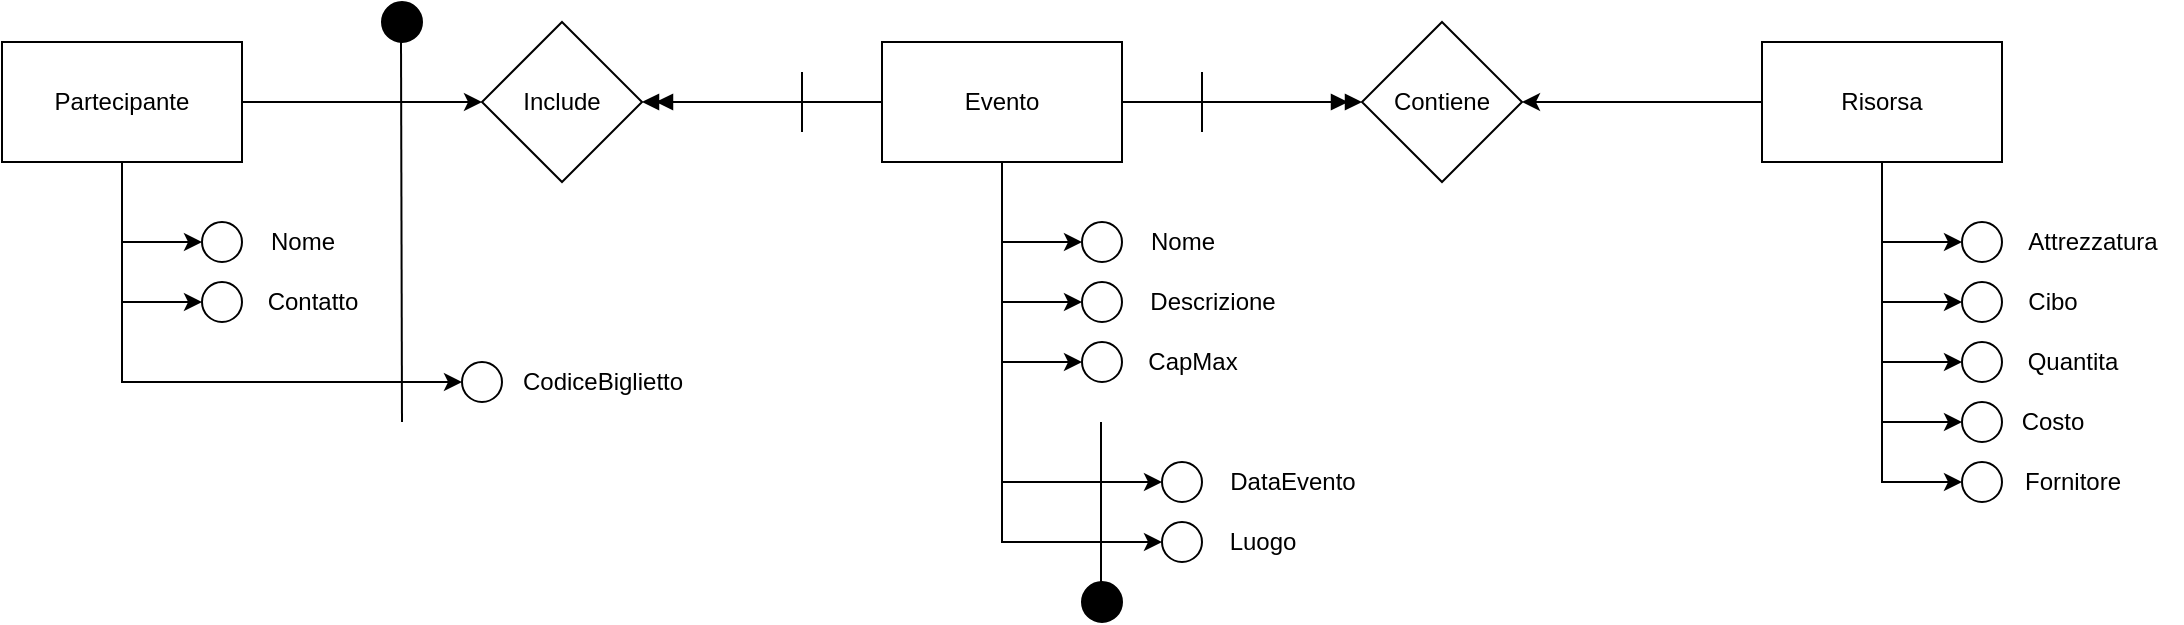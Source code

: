 <mxfile version="24.0.4" type="device">
  <diagram name="Pagina-1" id="9Hx1glb1ToDueiiUKnTw">
    <mxGraphModel dx="880" dy="532" grid="1" gridSize="10" guides="1" tooltips="1" connect="1" arrows="1" fold="1" page="1" pageScale="1" pageWidth="827" pageHeight="1169" math="0" shadow="0">
      <root>
        <mxCell id="0" />
        <mxCell id="1" parent="0" />
        <mxCell id="fZels1VW2LqqETpgGLc5-5" style="edgeStyle=orthogonalEdgeStyle;rounded=0;orthogonalLoop=1;jettySize=auto;html=1;endArrow=doubleBlock;endFill=1;" edge="1" parent="1" source="4bXNALxrbxy-ZR-reBOO-1" target="fZels1VW2LqqETpgGLc5-4">
          <mxGeometry relative="1" as="geometry" />
        </mxCell>
        <mxCell id="fZels1VW2LqqETpgGLc5-9" style="edgeStyle=orthogonalEdgeStyle;rounded=0;orthogonalLoop=1;jettySize=auto;html=1;entryX=1;entryY=0.5;entryDx=0;entryDy=0;endArrow=doubleBlock;endFill=1;" edge="1" parent="1" source="4bXNALxrbxy-ZR-reBOO-1" target="fZels1VW2LqqETpgGLc5-3">
          <mxGeometry relative="1" as="geometry" />
        </mxCell>
        <mxCell id="fZels1VW2LqqETpgGLc5-61" style="edgeStyle=orthogonalEdgeStyle;rounded=0;orthogonalLoop=1;jettySize=auto;html=1;entryX=0;entryY=0.5;entryDx=0;entryDy=0;" edge="1" parent="1" source="4bXNALxrbxy-ZR-reBOO-1" target="fZels1VW2LqqETpgGLc5-15">
          <mxGeometry relative="1" as="geometry" />
        </mxCell>
        <mxCell id="fZels1VW2LqqETpgGLc5-62" style="edgeStyle=orthogonalEdgeStyle;rounded=0;orthogonalLoop=1;jettySize=auto;html=1;entryX=0;entryY=0.5;entryDx=0;entryDy=0;" edge="1" parent="1" source="4bXNALxrbxy-ZR-reBOO-1" target="fZels1VW2LqqETpgGLc5-11">
          <mxGeometry relative="1" as="geometry" />
        </mxCell>
        <mxCell id="fZels1VW2LqqETpgGLc5-63" style="edgeStyle=orthogonalEdgeStyle;rounded=0;orthogonalLoop=1;jettySize=auto;html=1;entryX=0;entryY=0.5;entryDx=0;entryDy=0;" edge="1" parent="1" source="4bXNALxrbxy-ZR-reBOO-1" target="fZels1VW2LqqETpgGLc5-12">
          <mxGeometry relative="1" as="geometry" />
        </mxCell>
        <mxCell id="fZels1VW2LqqETpgGLc5-67" style="edgeStyle=orthogonalEdgeStyle;rounded=0;orthogonalLoop=1;jettySize=auto;html=1;entryX=0;entryY=0.5;entryDx=0;entryDy=0;" edge="1" parent="1" source="4bXNALxrbxy-ZR-reBOO-1" target="fZels1VW2LqqETpgGLc5-14">
          <mxGeometry relative="1" as="geometry">
            <Array as="points">
              <mxPoint x="540" y="470" />
            </Array>
          </mxGeometry>
        </mxCell>
        <mxCell id="fZels1VW2LqqETpgGLc5-68" style="edgeStyle=orthogonalEdgeStyle;rounded=0;orthogonalLoop=1;jettySize=auto;html=1;entryX=0;entryY=0.5;entryDx=0;entryDy=0;" edge="1" parent="1" source="4bXNALxrbxy-ZR-reBOO-1" target="fZels1VW2LqqETpgGLc5-13">
          <mxGeometry relative="1" as="geometry">
            <Array as="points">
              <mxPoint x="540" y="500" />
            </Array>
          </mxGeometry>
        </mxCell>
        <mxCell id="4bXNALxrbxy-ZR-reBOO-1" value="Evento" style="rounded=0;whiteSpace=wrap;html=1;" parent="1" vertex="1">
          <mxGeometry x="480" y="250" width="120" height="60" as="geometry" />
        </mxCell>
        <mxCell id="fZels1VW2LqqETpgGLc5-6" style="edgeStyle=orthogonalEdgeStyle;rounded=0;orthogonalLoop=1;jettySize=auto;html=1;" edge="1" parent="1" source="fZels1VW2LqqETpgGLc5-1" target="fZels1VW2LqqETpgGLc5-4">
          <mxGeometry relative="1" as="geometry" />
        </mxCell>
        <mxCell id="fZels1VW2LqqETpgGLc5-24" style="edgeStyle=orthogonalEdgeStyle;rounded=0;orthogonalLoop=1;jettySize=auto;html=1;entryX=0;entryY=0.5;entryDx=0;entryDy=0;" edge="1" parent="1" source="fZels1VW2LqqETpgGLc5-1" target="fZels1VW2LqqETpgGLc5-23">
          <mxGeometry relative="1" as="geometry" />
        </mxCell>
        <mxCell id="fZels1VW2LqqETpgGLc5-25" style="edgeStyle=orthogonalEdgeStyle;rounded=0;orthogonalLoop=1;jettySize=auto;html=1;entryX=0;entryY=0.5;entryDx=0;entryDy=0;" edge="1" parent="1" source="fZels1VW2LqqETpgGLc5-1" target="fZels1VW2LqqETpgGLc5-19">
          <mxGeometry relative="1" as="geometry" />
        </mxCell>
        <mxCell id="fZels1VW2LqqETpgGLc5-26" style="edgeStyle=orthogonalEdgeStyle;rounded=0;orthogonalLoop=1;jettySize=auto;html=1;entryX=0;entryY=0.5;entryDx=0;entryDy=0;" edge="1" parent="1" source="fZels1VW2LqqETpgGLc5-1" target="fZels1VW2LqqETpgGLc5-20">
          <mxGeometry relative="1" as="geometry" />
        </mxCell>
        <mxCell id="fZels1VW2LqqETpgGLc5-27" style="edgeStyle=orthogonalEdgeStyle;rounded=0;orthogonalLoop=1;jettySize=auto;html=1;entryX=0;entryY=0.5;entryDx=0;entryDy=0;" edge="1" parent="1" source="fZels1VW2LqqETpgGLc5-1" target="fZels1VW2LqqETpgGLc5-22">
          <mxGeometry relative="1" as="geometry" />
        </mxCell>
        <mxCell id="fZels1VW2LqqETpgGLc5-54" style="edgeStyle=orthogonalEdgeStyle;rounded=0;orthogonalLoop=1;jettySize=auto;html=1;entryX=0;entryY=0.5;entryDx=0;entryDy=0;" edge="1" parent="1" source="fZels1VW2LqqETpgGLc5-1" target="fZels1VW2LqqETpgGLc5-53">
          <mxGeometry relative="1" as="geometry" />
        </mxCell>
        <mxCell id="fZels1VW2LqqETpgGLc5-1" value="Risorsa" style="rounded=0;whiteSpace=wrap;html=1;" vertex="1" parent="1">
          <mxGeometry x="920" y="250" width="120" height="60" as="geometry" />
        </mxCell>
        <mxCell id="fZels1VW2LqqETpgGLc5-10" style="edgeStyle=orthogonalEdgeStyle;rounded=0;orthogonalLoop=1;jettySize=auto;html=1;entryX=0;entryY=0.5;entryDx=0;entryDy=0;" edge="1" parent="1" source="fZels1VW2LqqETpgGLc5-2" target="fZels1VW2LqqETpgGLc5-3">
          <mxGeometry relative="1" as="geometry" />
        </mxCell>
        <mxCell id="fZels1VW2LqqETpgGLc5-59" style="edgeStyle=orthogonalEdgeStyle;rounded=0;orthogonalLoop=1;jettySize=auto;html=1;entryX=0;entryY=0.5;entryDx=0;entryDy=0;" edge="1" parent="1" source="fZels1VW2LqqETpgGLc5-2" target="fZels1VW2LqqETpgGLc5-18">
          <mxGeometry relative="1" as="geometry" />
        </mxCell>
        <mxCell id="fZels1VW2LqqETpgGLc5-60" style="edgeStyle=orthogonalEdgeStyle;rounded=0;orthogonalLoop=1;jettySize=auto;html=1;entryX=0;entryY=0.5;entryDx=0;entryDy=0;" edge="1" parent="1" source="fZels1VW2LqqETpgGLc5-2" target="fZels1VW2LqqETpgGLc5-17">
          <mxGeometry relative="1" as="geometry" />
        </mxCell>
        <mxCell id="fZels1VW2LqqETpgGLc5-78" style="edgeStyle=orthogonalEdgeStyle;rounded=0;orthogonalLoop=1;jettySize=auto;html=1;entryX=0;entryY=0.5;entryDx=0;entryDy=0;" edge="1" parent="1" source="fZels1VW2LqqETpgGLc5-2" target="fZels1VW2LqqETpgGLc5-74">
          <mxGeometry relative="1" as="geometry">
            <Array as="points">
              <mxPoint x="100" y="420" />
            </Array>
          </mxGeometry>
        </mxCell>
        <mxCell id="fZels1VW2LqqETpgGLc5-2" value="Partecipante" style="rounded=0;whiteSpace=wrap;html=1;" vertex="1" parent="1">
          <mxGeometry x="40" y="250" width="120" height="60" as="geometry" />
        </mxCell>
        <mxCell id="fZels1VW2LqqETpgGLc5-3" value="Include" style="rhombus;whiteSpace=wrap;html=1;" vertex="1" parent="1">
          <mxGeometry x="280" y="240" width="80" height="80" as="geometry" />
        </mxCell>
        <mxCell id="fZels1VW2LqqETpgGLc5-4" value="Contiene" style="rhombus;whiteSpace=wrap;html=1;" vertex="1" parent="1">
          <mxGeometry x="720" y="240" width="80" height="80" as="geometry" />
        </mxCell>
        <mxCell id="fZels1VW2LqqETpgGLc5-11" value="" style="ellipse;whiteSpace=wrap;html=1;aspect=fixed;" vertex="1" parent="1">
          <mxGeometry x="580" y="370" width="20" height="20" as="geometry" />
        </mxCell>
        <mxCell id="fZels1VW2LqqETpgGLc5-12" value="" style="ellipse;whiteSpace=wrap;html=1;aspect=fixed;" vertex="1" parent="1">
          <mxGeometry x="580" y="400" width="20" height="20" as="geometry" />
        </mxCell>
        <mxCell id="fZels1VW2LqqETpgGLc5-13" value="" style="ellipse;whiteSpace=wrap;html=1;aspect=fixed;" vertex="1" parent="1">
          <mxGeometry x="620" y="490" width="20" height="20" as="geometry" />
        </mxCell>
        <mxCell id="fZels1VW2LqqETpgGLc5-14" value="" style="ellipse;whiteSpace=wrap;html=1;aspect=fixed;" vertex="1" parent="1">
          <mxGeometry x="620" y="460" width="20" height="20" as="geometry" />
        </mxCell>
        <mxCell id="fZels1VW2LqqETpgGLc5-15" value="" style="ellipse;whiteSpace=wrap;html=1;aspect=fixed;" vertex="1" parent="1">
          <mxGeometry x="580" y="340" width="20" height="20" as="geometry" />
        </mxCell>
        <mxCell id="fZels1VW2LqqETpgGLc5-17" value="" style="ellipse;whiteSpace=wrap;html=1;aspect=fixed;" vertex="1" parent="1">
          <mxGeometry x="140" y="370" width="20" height="20" as="geometry" />
        </mxCell>
        <mxCell id="fZels1VW2LqqETpgGLc5-18" value="" style="ellipse;whiteSpace=wrap;html=1;aspect=fixed;" vertex="1" parent="1">
          <mxGeometry x="140" y="340" width="20" height="20" as="geometry" />
        </mxCell>
        <mxCell id="fZels1VW2LqqETpgGLc5-19" value="" style="ellipse;whiteSpace=wrap;html=1;aspect=fixed;" vertex="1" parent="1">
          <mxGeometry x="1020" y="370" width="20" height="20" as="geometry" />
        </mxCell>
        <mxCell id="fZels1VW2LqqETpgGLc5-20" value="" style="ellipse;whiteSpace=wrap;html=1;aspect=fixed;" vertex="1" parent="1">
          <mxGeometry x="1020" y="400" width="20" height="20" as="geometry" />
        </mxCell>
        <mxCell id="fZels1VW2LqqETpgGLc5-22" value="" style="ellipse;whiteSpace=wrap;html=1;aspect=fixed;" vertex="1" parent="1">
          <mxGeometry x="1020" y="430" width="20" height="20" as="geometry" />
        </mxCell>
        <mxCell id="fZels1VW2LqqETpgGLc5-23" value="" style="ellipse;whiteSpace=wrap;html=1;aspect=fixed;" vertex="1" parent="1">
          <mxGeometry x="1020" y="340" width="20" height="20" as="geometry" />
        </mxCell>
        <mxCell id="fZels1VW2LqqETpgGLc5-38" value="" style="endArrow=none;html=1;rounded=0;" edge="1" parent="1">
          <mxGeometry width="50" height="50" relative="1" as="geometry">
            <mxPoint x="440" y="295" as="sourcePoint" />
            <mxPoint x="440" y="265" as="targetPoint" />
          </mxGeometry>
        </mxCell>
        <mxCell id="fZels1VW2LqqETpgGLc5-41" value="Nome" style="text;html=1;align=center;verticalAlign=middle;resizable=0;points=[];autosize=1;strokeColor=none;fillColor=none;" vertex="1" parent="1">
          <mxGeometry x="600" y="335" width="60" height="30" as="geometry" />
        </mxCell>
        <mxCell id="fZels1VW2LqqETpgGLc5-42" value="Descrizione" style="text;html=1;align=center;verticalAlign=middle;resizable=0;points=[];autosize=1;strokeColor=none;fillColor=none;" vertex="1" parent="1">
          <mxGeometry x="600" y="365" width="90" height="30" as="geometry" />
        </mxCell>
        <mxCell id="fZels1VW2LqqETpgGLc5-43" value="CapMax" style="text;html=1;align=center;verticalAlign=middle;resizable=0;points=[];autosize=1;strokeColor=none;fillColor=none;" vertex="1" parent="1">
          <mxGeometry x="600" y="395" width="70" height="30" as="geometry" />
        </mxCell>
        <mxCell id="fZels1VW2LqqETpgGLc5-46" value="Nome" style="text;html=1;align=center;verticalAlign=middle;resizable=0;points=[];autosize=1;strokeColor=none;fillColor=none;" vertex="1" parent="1">
          <mxGeometry x="160" y="335" width="60" height="30" as="geometry" />
        </mxCell>
        <mxCell id="fZels1VW2LqqETpgGLc5-47" value="Contatto" style="text;html=1;align=center;verticalAlign=middle;resizable=0;points=[];autosize=1;strokeColor=none;fillColor=none;" vertex="1" parent="1">
          <mxGeometry x="160" y="365" width="70" height="30" as="geometry" />
        </mxCell>
        <mxCell id="fZels1VW2LqqETpgGLc5-48" value="Attrezzatura" style="text;html=1;align=center;verticalAlign=middle;resizable=0;points=[];autosize=1;strokeColor=none;fillColor=none;" vertex="1" parent="1">
          <mxGeometry x="1040" y="335" width="90" height="30" as="geometry" />
        </mxCell>
        <mxCell id="fZels1VW2LqqETpgGLc5-49" value="Cibo" style="text;html=1;align=center;verticalAlign=middle;resizable=0;points=[];autosize=1;strokeColor=none;fillColor=none;" vertex="1" parent="1">
          <mxGeometry x="1040" y="365" width="50" height="30" as="geometry" />
        </mxCell>
        <mxCell id="fZels1VW2LqqETpgGLc5-52" value="Quantita" style="text;html=1;align=center;verticalAlign=middle;resizable=0;points=[];autosize=1;strokeColor=none;fillColor=none;" vertex="1" parent="1">
          <mxGeometry x="1040" y="395" width="70" height="30" as="geometry" />
        </mxCell>
        <mxCell id="fZels1VW2LqqETpgGLc5-53" value="" style="ellipse;whiteSpace=wrap;html=1;aspect=fixed;" vertex="1" parent="1">
          <mxGeometry x="1020" y="460" width="20" height="20" as="geometry" />
        </mxCell>
        <mxCell id="fZels1VW2LqqETpgGLc5-56" value="Costo" style="text;html=1;align=center;verticalAlign=middle;resizable=0;points=[];autosize=1;strokeColor=none;fillColor=none;" vertex="1" parent="1">
          <mxGeometry x="1040" y="425" width="50" height="30" as="geometry" />
        </mxCell>
        <mxCell id="fZels1VW2LqqETpgGLc5-58" value="Fornitore" style="text;html=1;align=center;verticalAlign=middle;resizable=0;points=[];autosize=1;strokeColor=none;fillColor=none;" vertex="1" parent="1">
          <mxGeometry x="1040" y="455" width="70" height="30" as="geometry" />
        </mxCell>
        <mxCell id="fZels1VW2LqqETpgGLc5-69" value="" style="ellipse;whiteSpace=wrap;html=1;aspect=fixed;fillColor=#000000;" vertex="1" parent="1">
          <mxGeometry x="580" y="520" width="20" height="20" as="geometry" />
        </mxCell>
        <mxCell id="fZels1VW2LqqETpgGLc5-71" value="" style="endArrow=none;html=1;rounded=0;" edge="1" parent="1">
          <mxGeometry width="50" height="50" relative="1" as="geometry">
            <mxPoint x="589.5" y="520" as="sourcePoint" />
            <mxPoint x="589.5" y="440" as="targetPoint" />
          </mxGeometry>
        </mxCell>
        <mxCell id="fZels1VW2LqqETpgGLc5-72" value="DataEvento" style="text;html=1;align=center;verticalAlign=middle;resizable=0;points=[];autosize=1;strokeColor=none;fillColor=none;" vertex="1" parent="1">
          <mxGeometry x="640" y="455" width="90" height="30" as="geometry" />
        </mxCell>
        <mxCell id="fZels1VW2LqqETpgGLc5-73" value="Luogo" style="text;html=1;align=center;verticalAlign=middle;resizable=0;points=[];autosize=1;strokeColor=none;fillColor=none;" vertex="1" parent="1">
          <mxGeometry x="640" y="485" width="60" height="30" as="geometry" />
        </mxCell>
        <mxCell id="fZels1VW2LqqETpgGLc5-74" value="" style="ellipse;whiteSpace=wrap;html=1;aspect=fixed;" vertex="1" parent="1">
          <mxGeometry x="270" y="410" width="20" height="20" as="geometry" />
        </mxCell>
        <mxCell id="fZels1VW2LqqETpgGLc5-76" value="CodiceBiglietto" style="text;html=1;align=center;verticalAlign=middle;resizable=0;points=[];autosize=1;strokeColor=none;fillColor=none;" vertex="1" parent="1">
          <mxGeometry x="290" y="405" width="100" height="30" as="geometry" />
        </mxCell>
        <mxCell id="fZels1VW2LqqETpgGLc5-79" value="" style="ellipse;whiteSpace=wrap;html=1;aspect=fixed;fillColor=#000000;" vertex="1" parent="1">
          <mxGeometry x="230" y="230" width="20" height="20" as="geometry" />
        </mxCell>
        <mxCell id="fZels1VW2LqqETpgGLc5-80" value="" style="endArrow=none;html=1;rounded=0;" edge="1" parent="1">
          <mxGeometry width="50" height="50" relative="1" as="geometry">
            <mxPoint x="240" y="440" as="sourcePoint" />
            <mxPoint x="239.5" y="250" as="targetPoint" />
          </mxGeometry>
        </mxCell>
        <mxCell id="fZels1VW2LqqETpgGLc5-81" value="" style="endArrow=none;html=1;rounded=0;" edge="1" parent="1">
          <mxGeometry width="50" height="50" relative="1" as="geometry">
            <mxPoint x="640" y="295" as="sourcePoint" />
            <mxPoint x="640" y="265" as="targetPoint" />
          </mxGeometry>
        </mxCell>
      </root>
    </mxGraphModel>
  </diagram>
</mxfile>
